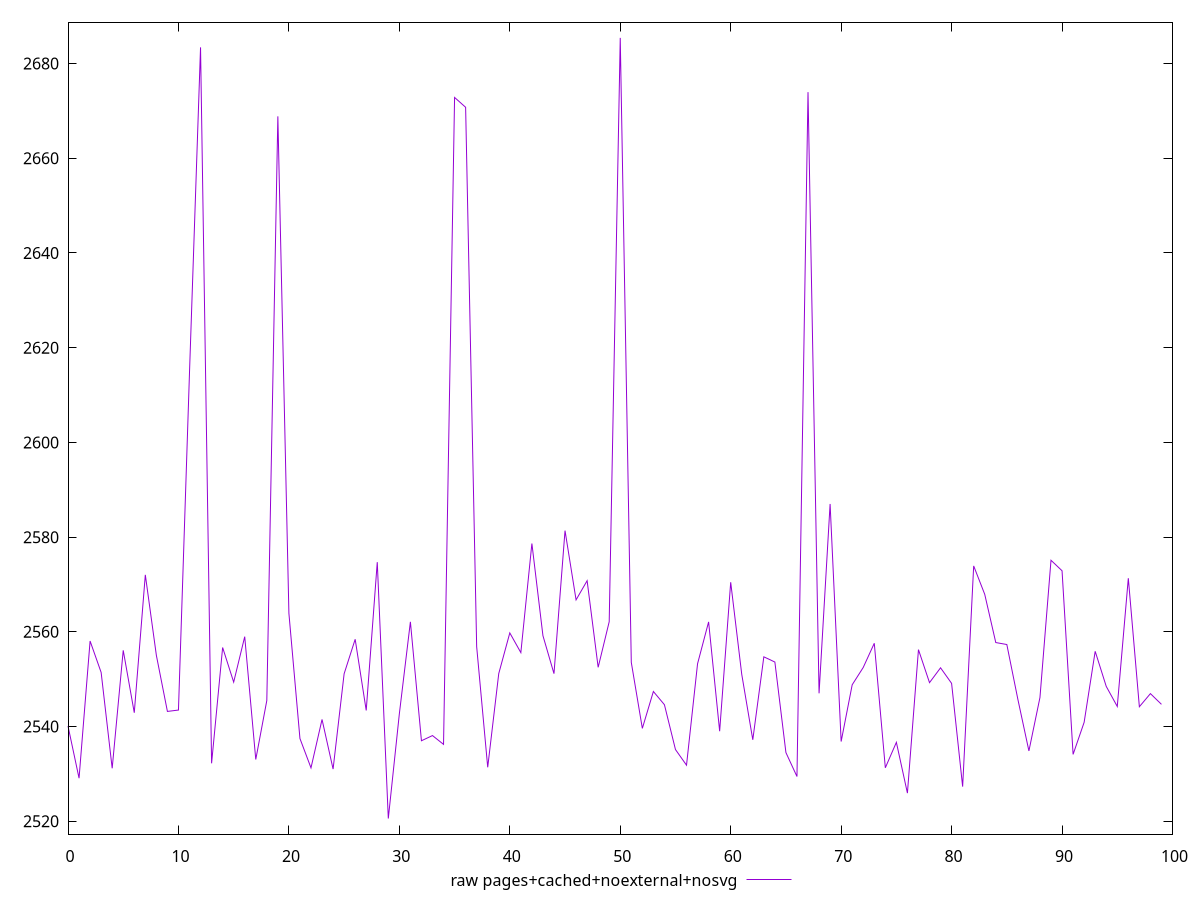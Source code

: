 $_rawPagesCachedNoexternalNosvg <<EOF
2540.1062036921167
2529.09306013871
2558.0592057904914
2551.4280248584078
2531.1808691137626
2556.0934879015826
2542.9163122479467
2572.035819249257
2555.0382462946586
2543.193409194623
2543.483800749114
2614.7400625263303
2683.423555140221
2532.236038652721
2556.6905198086492
2549.3789325198186
2558.9836513838677
2533.044108108593
2545.4964357638028
2668.8552981088114
2563.9162369766545
2537.467604044965
2531.2734944524514
2541.4999673679463
2531.019612587784
2551.144101771498
2558.4306909901466
2543.399482312019
2574.7173366300276
2520.577060921106
2542.696634034677
2562.114527412644
2536.999220279408
2538.094518834302
2536.235401476726
2672.847582471349
2670.7675055078553
2556.865750183787
2531.4029512192747
2551.1903923692003
2559.772410563682
2555.6121179990587
2578.65499368508
2559.189448047039
2551.1705790732794
2581.374258424579
2566.7489493556695
2570.79678968345
2552.5070349147586
2562.138151159982
2685.4222802932204
2553.551061487509
2539.6124942234655
2547.4043452961305
2544.6082575270775
2535.1409762626135
2531.842844105043
2553.2612950140415
2562.097489028828
2539.0130028355084
2570.4687049288473
2551.0304310440297
2537.2034857123017
2554.722165461982
2553.6204113486547
2534.5006236311956
2529.4465150975993
2673.9749826140164
2547.0160289140626
2587.001728211144
2536.836895360676
2548.819195910892
2552.4776289748706
2557.585713344148
2531.288137223659
2536.6661051236924
2525.9426130077336
2556.2401192322686
2549.2706543195495
2552.4052355674203
2549.117431746272
2527.308623229954
2573.918855627079
2567.92059596763
2557.7368943779215
2557.3216064636563
2545.7486442903137
2534.8504194933785
2546.128291343908
2575.11317316203
2572.895901277645
2534.121571637963
2540.8956612006855
2555.888127351758
2548.4824539654796
2544.2399891097293
2571.32439116898
2544.183287574793
2546.952398100486
2544.6896401460494
EOF
set key outside below
set terminal pngcairo
set output "report_00006_2020-11-02T20-21-41.718Z/speed-index/pages+cached+noexternal+nosvg//raw.png"
set yrange [2517.2801565336636:2688.7191846806627]
plot $_rawPagesCachedNoexternalNosvg title "raw pages+cached+noexternal+nosvg" with line ,